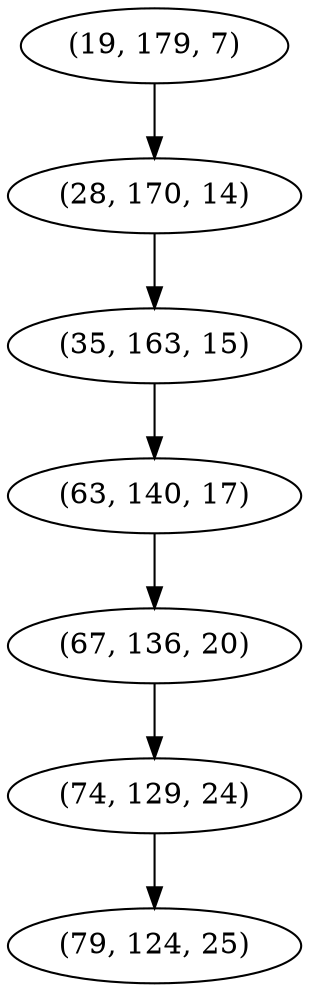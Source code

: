 digraph tree {
    "(19, 179, 7)";
    "(28, 170, 14)";
    "(35, 163, 15)";
    "(63, 140, 17)";
    "(67, 136, 20)";
    "(74, 129, 24)";
    "(79, 124, 25)";
    "(19, 179, 7)" -> "(28, 170, 14)";
    "(28, 170, 14)" -> "(35, 163, 15)";
    "(35, 163, 15)" -> "(63, 140, 17)";
    "(63, 140, 17)" -> "(67, 136, 20)";
    "(67, 136, 20)" -> "(74, 129, 24)";
    "(74, 129, 24)" -> "(79, 124, 25)";
}
